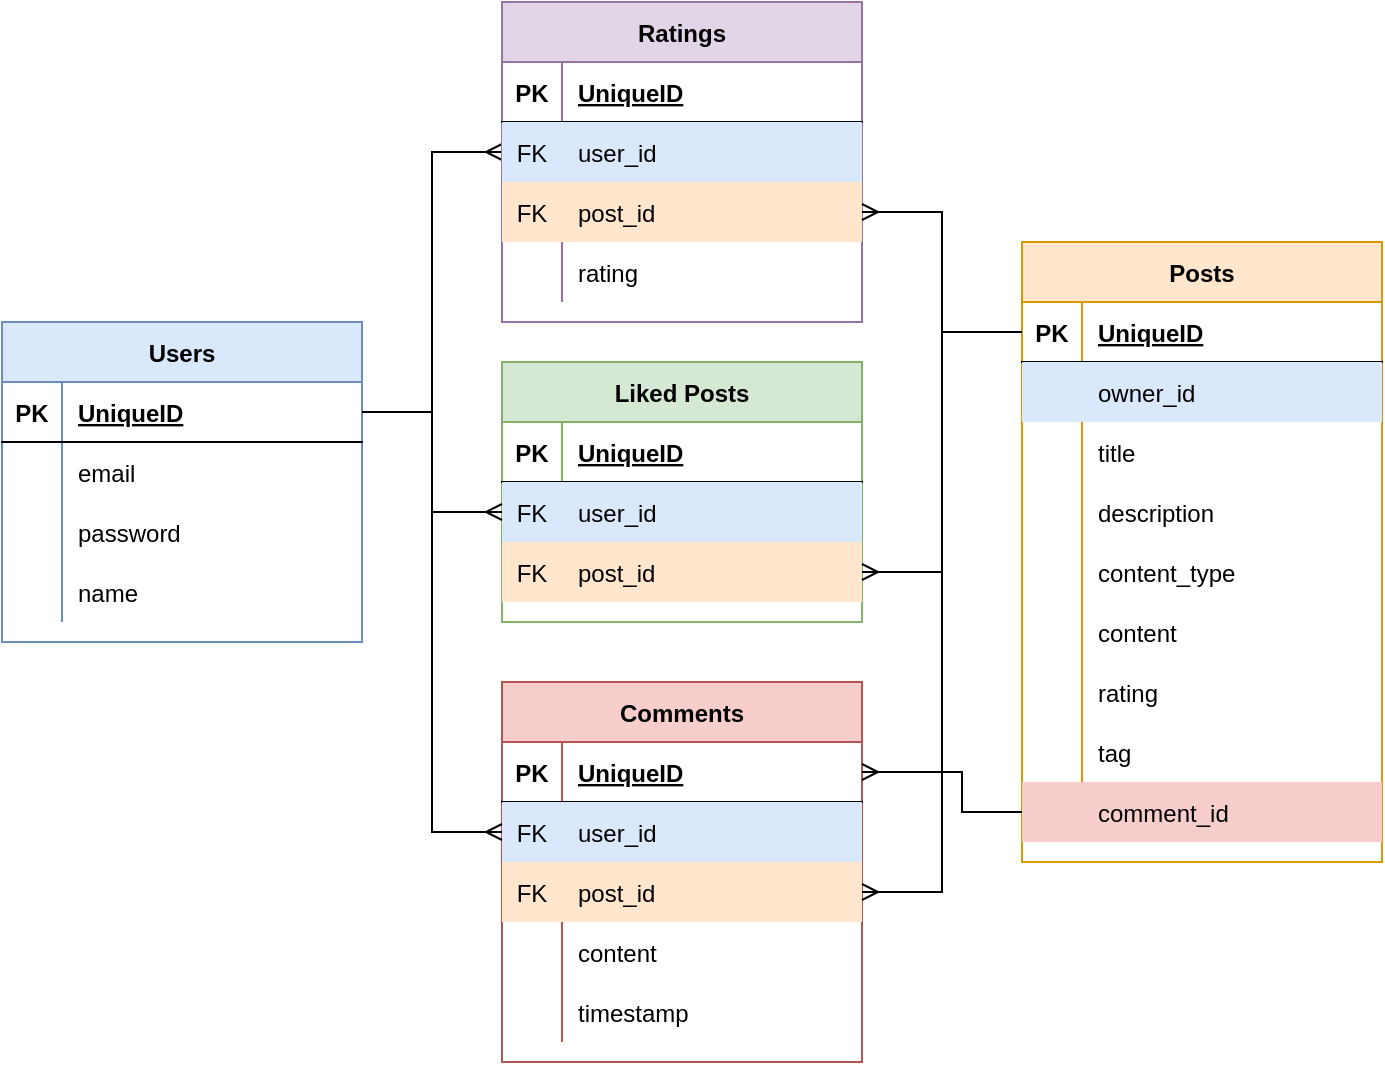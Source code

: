 <mxfile version="15.8.4"><diagram id="yrVdOJutDRkCz4dcJYpE" name="Page-1"><mxGraphModel dx="1296" dy="705" grid="0" gridSize="10" guides="1" tooltips="1" connect="1" arrows="1" fold="1" page="0" pageScale="1" pageWidth="850" pageHeight="1100" background="#FFFFFF" math="0" shadow="0"><root><mxCell id="0"/><mxCell id="1" parent="0"/><mxCell id="VYKtyctdpMG7TAiE0Q_C-84" style="edgeStyle=orthogonalEdgeStyle;rounded=0;orthogonalLoop=1;jettySize=auto;html=1;exitX=1;exitY=0.5;exitDx=0;exitDy=0;entryX=0;entryY=0.5;entryDx=0;entryDy=0;endArrow=ERmany;endFill=0;labelBackgroundColor=none;shadow=0;sketch=0;" edge="1" parent="1" source="VYKtyctdpMG7TAiE0Q_C-2" target="VYKtyctdpMG7TAiE0Q_C-47"><mxGeometry relative="1" as="geometry"/></mxCell><mxCell id="VYKtyctdpMG7TAiE0Q_C-1" value="Users" style="shape=table;startSize=30;container=1;collapsible=1;childLayout=tableLayout;fixedRows=1;rowLines=0;fontStyle=1;align=center;resizeLast=1;fillColor=#dae8fc;strokeColor=#6c8ebf;labelBackgroundColor=none;shadow=0;sketch=0;" vertex="1" parent="1"><mxGeometry x="70" y="270" width="180" height="160" as="geometry"/></mxCell><mxCell id="VYKtyctdpMG7TAiE0Q_C-2" value="" style="shape=partialRectangle;collapsible=0;dropTarget=0;pointerEvents=0;fillColor=none;top=0;left=0;bottom=1;right=0;points=[[0,0.5],[1,0.5]];portConstraint=eastwest;labelBackgroundColor=none;shadow=0;sketch=0;" vertex="1" parent="VYKtyctdpMG7TAiE0Q_C-1"><mxGeometry y="30" width="180" height="30" as="geometry"/></mxCell><mxCell id="VYKtyctdpMG7TAiE0Q_C-3" value="PK" style="shape=partialRectangle;connectable=0;fillColor=none;top=0;left=0;bottom=0;right=0;fontStyle=1;overflow=hidden;labelBackgroundColor=none;shadow=0;sketch=0;" vertex="1" parent="VYKtyctdpMG7TAiE0Q_C-2"><mxGeometry width="30" height="30" as="geometry"><mxRectangle width="30" height="30" as="alternateBounds"/></mxGeometry></mxCell><mxCell id="VYKtyctdpMG7TAiE0Q_C-4" value="UniqueID" style="shape=partialRectangle;connectable=0;fillColor=none;top=0;left=0;bottom=0;right=0;align=left;spacingLeft=6;fontStyle=5;overflow=hidden;labelBackgroundColor=none;shadow=0;sketch=0;" vertex="1" parent="VYKtyctdpMG7TAiE0Q_C-2"><mxGeometry x="30" width="150" height="30" as="geometry"><mxRectangle width="150" height="30" as="alternateBounds"/></mxGeometry></mxCell><mxCell id="VYKtyctdpMG7TAiE0Q_C-5" value="" style="shape=partialRectangle;collapsible=0;dropTarget=0;pointerEvents=0;fillColor=none;top=0;left=0;bottom=0;right=0;points=[[0,0.5],[1,0.5]];portConstraint=eastwest;labelBackgroundColor=none;shadow=0;sketch=0;" vertex="1" parent="VYKtyctdpMG7TAiE0Q_C-1"><mxGeometry y="60" width="180" height="30" as="geometry"/></mxCell><mxCell id="VYKtyctdpMG7TAiE0Q_C-6" value="" style="shape=partialRectangle;connectable=0;fillColor=none;top=0;left=0;bottom=0;right=0;editable=1;overflow=hidden;labelBackgroundColor=none;shadow=0;sketch=0;" vertex="1" parent="VYKtyctdpMG7TAiE0Q_C-5"><mxGeometry width="30" height="30" as="geometry"><mxRectangle width="30" height="30" as="alternateBounds"/></mxGeometry></mxCell><mxCell id="VYKtyctdpMG7TAiE0Q_C-7" value="email" style="shape=partialRectangle;connectable=0;fillColor=none;top=0;left=0;bottom=0;right=0;align=left;spacingLeft=6;overflow=hidden;labelBackgroundColor=none;shadow=0;sketch=0;" vertex="1" parent="VYKtyctdpMG7TAiE0Q_C-5"><mxGeometry x="30" width="150" height="30" as="geometry"><mxRectangle width="150" height="30" as="alternateBounds"/></mxGeometry></mxCell><mxCell id="VYKtyctdpMG7TAiE0Q_C-8" value="" style="shape=partialRectangle;collapsible=0;dropTarget=0;pointerEvents=0;fillColor=none;top=0;left=0;bottom=0;right=0;points=[[0,0.5],[1,0.5]];portConstraint=eastwest;labelBackgroundColor=none;shadow=0;sketch=0;" vertex="1" parent="VYKtyctdpMG7TAiE0Q_C-1"><mxGeometry y="90" width="180" height="30" as="geometry"/></mxCell><mxCell id="VYKtyctdpMG7TAiE0Q_C-9" value="" style="shape=partialRectangle;connectable=0;fillColor=none;top=0;left=0;bottom=0;right=0;editable=1;overflow=hidden;labelBackgroundColor=none;shadow=0;sketch=0;" vertex="1" parent="VYKtyctdpMG7TAiE0Q_C-8"><mxGeometry width="30" height="30" as="geometry"><mxRectangle width="30" height="30" as="alternateBounds"/></mxGeometry></mxCell><mxCell id="VYKtyctdpMG7TAiE0Q_C-10" value="password" style="shape=partialRectangle;connectable=0;fillColor=none;top=0;left=0;bottom=0;right=0;align=left;spacingLeft=6;overflow=hidden;labelBackgroundColor=none;shadow=0;sketch=0;" vertex="1" parent="VYKtyctdpMG7TAiE0Q_C-8"><mxGeometry x="30" width="150" height="30" as="geometry"><mxRectangle width="150" height="30" as="alternateBounds"/></mxGeometry></mxCell><mxCell id="VYKtyctdpMG7TAiE0Q_C-11" value="" style="shape=partialRectangle;collapsible=0;dropTarget=0;pointerEvents=0;fillColor=none;top=0;left=0;bottom=0;right=0;points=[[0,0.5],[1,0.5]];portConstraint=eastwest;labelBackgroundColor=none;shadow=0;sketch=0;" vertex="1" parent="VYKtyctdpMG7TAiE0Q_C-1"><mxGeometry y="120" width="180" height="30" as="geometry"/></mxCell><mxCell id="VYKtyctdpMG7TAiE0Q_C-12" value="" style="shape=partialRectangle;connectable=0;fillColor=none;top=0;left=0;bottom=0;right=0;editable=1;overflow=hidden;labelBackgroundColor=none;shadow=0;sketch=0;" vertex="1" parent="VYKtyctdpMG7TAiE0Q_C-11"><mxGeometry width="30" height="30" as="geometry"><mxRectangle width="30" height="30" as="alternateBounds"/></mxGeometry></mxCell><mxCell id="VYKtyctdpMG7TAiE0Q_C-13" value="name" style="shape=partialRectangle;connectable=0;fillColor=none;top=0;left=0;bottom=0;right=0;align=left;spacingLeft=6;overflow=hidden;labelBackgroundColor=none;shadow=0;sketch=0;" vertex="1" parent="VYKtyctdpMG7TAiE0Q_C-11"><mxGeometry x="30" width="150" height="30" as="geometry"><mxRectangle width="150" height="30" as="alternateBounds"/></mxGeometry></mxCell><mxCell id="VYKtyctdpMG7TAiE0Q_C-17" value="Liked Posts" style="shape=table;startSize=30;container=1;collapsible=1;childLayout=tableLayout;fixedRows=1;rowLines=0;fontStyle=1;align=center;resizeLast=1;fillColor=#d5e8d4;strokeColor=#82b366;labelBackgroundColor=none;shadow=0;sketch=0;" vertex="1" parent="1"><mxGeometry x="320" y="290" width="180" height="130" as="geometry"/></mxCell><mxCell id="VYKtyctdpMG7TAiE0Q_C-18" value="" style="shape=partialRectangle;collapsible=0;dropTarget=0;pointerEvents=0;fillColor=none;top=0;left=0;bottom=1;right=0;points=[[0,0.5],[1,0.5]];portConstraint=eastwest;labelBackgroundColor=none;shadow=0;sketch=0;" vertex="1" parent="VYKtyctdpMG7TAiE0Q_C-17"><mxGeometry y="30" width="180" height="30" as="geometry"/></mxCell><mxCell id="VYKtyctdpMG7TAiE0Q_C-19" value="PK" style="shape=partialRectangle;connectable=0;fillColor=none;top=0;left=0;bottom=0;right=0;fontStyle=1;overflow=hidden;labelBackgroundColor=none;shadow=0;sketch=0;" vertex="1" parent="VYKtyctdpMG7TAiE0Q_C-18"><mxGeometry width="30" height="30" as="geometry"><mxRectangle width="30" height="30" as="alternateBounds"/></mxGeometry></mxCell><mxCell id="VYKtyctdpMG7TAiE0Q_C-20" value="UniqueID" style="shape=partialRectangle;connectable=0;fillColor=none;top=0;left=0;bottom=0;right=0;align=left;spacingLeft=6;fontStyle=5;overflow=hidden;labelBackgroundColor=none;shadow=0;sketch=0;" vertex="1" parent="VYKtyctdpMG7TAiE0Q_C-18"><mxGeometry x="30" width="150" height="30" as="geometry"><mxRectangle width="150" height="30" as="alternateBounds"/></mxGeometry></mxCell><mxCell id="VYKtyctdpMG7TAiE0Q_C-21" value="" style="shape=partialRectangle;collapsible=0;dropTarget=0;pointerEvents=0;fillColor=#dae8fc;top=0;left=0;bottom=0;right=0;points=[[0,0.5],[1,0.5]];portConstraint=eastwest;strokeColor=#6c8ebf;labelBackgroundColor=none;shadow=0;sketch=0;" vertex="1" parent="VYKtyctdpMG7TAiE0Q_C-17"><mxGeometry y="60" width="180" height="30" as="geometry"/></mxCell><mxCell id="VYKtyctdpMG7TAiE0Q_C-22" value="FK" style="shape=partialRectangle;connectable=0;fillColor=none;top=0;left=0;bottom=0;right=0;editable=1;overflow=hidden;labelBackgroundColor=none;shadow=0;sketch=0;" vertex="1" parent="VYKtyctdpMG7TAiE0Q_C-21"><mxGeometry width="30" height="30" as="geometry"><mxRectangle width="30" height="30" as="alternateBounds"/></mxGeometry></mxCell><mxCell id="VYKtyctdpMG7TAiE0Q_C-23" value="user_id" style="shape=partialRectangle;connectable=0;fillColor=none;top=0;left=0;bottom=0;right=0;align=left;spacingLeft=6;overflow=hidden;labelBackgroundColor=none;shadow=0;sketch=0;" vertex="1" parent="VYKtyctdpMG7TAiE0Q_C-21"><mxGeometry x="30" width="150" height="30" as="geometry"><mxRectangle width="150" height="30" as="alternateBounds"/></mxGeometry></mxCell><mxCell id="VYKtyctdpMG7TAiE0Q_C-24" value="" style="shape=partialRectangle;collapsible=0;dropTarget=0;pointerEvents=0;fillColor=#ffe6cc;top=0;left=0;bottom=0;right=0;points=[[0,0.5],[1,0.5]];portConstraint=eastwest;strokeColor=#d79b00;labelBackgroundColor=none;shadow=0;sketch=0;" vertex="1" parent="VYKtyctdpMG7TAiE0Q_C-17"><mxGeometry y="90" width="180" height="30" as="geometry"/></mxCell><mxCell id="VYKtyctdpMG7TAiE0Q_C-25" value="FK" style="shape=partialRectangle;connectable=0;fillColor=none;top=0;left=0;bottom=0;right=0;editable=1;overflow=hidden;labelBackgroundColor=none;shadow=0;sketch=0;" vertex="1" parent="VYKtyctdpMG7TAiE0Q_C-24"><mxGeometry width="30" height="30" as="geometry"><mxRectangle width="30" height="30" as="alternateBounds"/></mxGeometry></mxCell><mxCell id="VYKtyctdpMG7TAiE0Q_C-26" value="post_id" style="shape=partialRectangle;connectable=0;fillColor=none;top=0;left=0;bottom=0;right=0;align=left;spacingLeft=6;overflow=hidden;labelBackgroundColor=none;shadow=0;sketch=0;" vertex="1" parent="VYKtyctdpMG7TAiE0Q_C-24"><mxGeometry x="30" width="150" height="30" as="geometry"><mxRectangle width="150" height="30" as="alternateBounds"/></mxGeometry></mxCell><mxCell id="VYKtyctdpMG7TAiE0Q_C-27" value="Comments" style="shape=table;startSize=30;container=1;collapsible=1;childLayout=tableLayout;fixedRows=1;rowLines=0;fontStyle=1;align=center;resizeLast=1;fillColor=#f8cecc;strokeColor=#b85450;labelBackgroundColor=none;shadow=0;sketch=0;" vertex="1" parent="1"><mxGeometry x="320" y="450" width="180" height="190" as="geometry"/></mxCell><mxCell id="VYKtyctdpMG7TAiE0Q_C-28" value="" style="shape=partialRectangle;collapsible=0;dropTarget=0;pointerEvents=0;fillColor=none;top=0;left=0;bottom=1;right=0;points=[[0,0.5],[1,0.5]];portConstraint=eastwest;labelBackgroundColor=none;shadow=0;sketch=0;" vertex="1" parent="VYKtyctdpMG7TAiE0Q_C-27"><mxGeometry y="30" width="180" height="30" as="geometry"/></mxCell><mxCell id="VYKtyctdpMG7TAiE0Q_C-29" value="PK" style="shape=partialRectangle;connectable=0;fillColor=none;top=0;left=0;bottom=0;right=0;fontStyle=1;overflow=hidden;labelBackgroundColor=none;shadow=0;sketch=0;" vertex="1" parent="VYKtyctdpMG7TAiE0Q_C-28"><mxGeometry width="30" height="30" as="geometry"><mxRectangle width="30" height="30" as="alternateBounds"/></mxGeometry></mxCell><mxCell id="VYKtyctdpMG7TAiE0Q_C-30" value="UniqueID" style="shape=partialRectangle;connectable=0;fillColor=none;top=0;left=0;bottom=0;right=0;align=left;spacingLeft=6;fontStyle=5;overflow=hidden;labelBackgroundColor=none;shadow=0;sketch=0;" vertex="1" parent="VYKtyctdpMG7TAiE0Q_C-28"><mxGeometry x="30" width="150" height="30" as="geometry"><mxRectangle width="150" height="30" as="alternateBounds"/></mxGeometry></mxCell><mxCell id="VYKtyctdpMG7TAiE0Q_C-34" value="" style="shape=partialRectangle;collapsible=0;dropTarget=0;pointerEvents=0;fillColor=#dae8fc;top=0;left=0;bottom=0;right=0;points=[[0,0.5],[1,0.5]];portConstraint=eastwest;strokeColor=#6c8ebf;labelBackgroundColor=none;shadow=0;sketch=0;" vertex="1" parent="VYKtyctdpMG7TAiE0Q_C-27"><mxGeometry y="60" width="180" height="30" as="geometry"/></mxCell><mxCell id="VYKtyctdpMG7TAiE0Q_C-35" value="FK" style="shape=partialRectangle;connectable=0;fillColor=none;top=0;left=0;bottom=0;right=0;editable=1;overflow=hidden;labelBackgroundColor=none;shadow=0;sketch=0;" vertex="1" parent="VYKtyctdpMG7TAiE0Q_C-34"><mxGeometry width="30" height="30" as="geometry"><mxRectangle width="30" height="30" as="alternateBounds"/></mxGeometry></mxCell><mxCell id="VYKtyctdpMG7TAiE0Q_C-36" value="user_id" style="shape=partialRectangle;connectable=0;fillColor=none;top=0;left=0;bottom=0;right=0;align=left;spacingLeft=6;overflow=hidden;labelBackgroundColor=none;shadow=0;sketch=0;" vertex="1" parent="VYKtyctdpMG7TAiE0Q_C-34"><mxGeometry x="30" width="150" height="30" as="geometry"><mxRectangle width="150" height="30" as="alternateBounds"/></mxGeometry></mxCell><mxCell id="VYKtyctdpMG7TAiE0Q_C-31" value="" style="shape=partialRectangle;collapsible=0;dropTarget=0;pointerEvents=0;fillColor=#ffe6cc;top=0;left=0;bottom=0;right=0;points=[[0,0.5],[1,0.5]];portConstraint=eastwest;strokeColor=#d79b00;labelBackgroundColor=none;shadow=0;sketch=0;" vertex="1" parent="VYKtyctdpMG7TAiE0Q_C-27"><mxGeometry y="90" width="180" height="30" as="geometry"/></mxCell><mxCell id="VYKtyctdpMG7TAiE0Q_C-32" value="FK" style="shape=partialRectangle;connectable=0;fillColor=none;top=0;left=0;bottom=0;right=0;editable=1;overflow=hidden;labelBackgroundColor=none;shadow=0;sketch=0;" vertex="1" parent="VYKtyctdpMG7TAiE0Q_C-31"><mxGeometry width="30" height="30" as="geometry"><mxRectangle width="30" height="30" as="alternateBounds"/></mxGeometry></mxCell><mxCell id="VYKtyctdpMG7TAiE0Q_C-33" value="post_id" style="shape=partialRectangle;connectable=0;fillColor=none;top=0;left=0;bottom=0;right=0;align=left;spacingLeft=6;overflow=hidden;labelBackgroundColor=none;shadow=0;sketch=0;" vertex="1" parent="VYKtyctdpMG7TAiE0Q_C-31"><mxGeometry x="30" width="150" height="30" as="geometry"><mxRectangle width="150" height="30" as="alternateBounds"/></mxGeometry></mxCell><mxCell id="VYKtyctdpMG7TAiE0Q_C-37" value="" style="shape=partialRectangle;collapsible=0;dropTarget=0;pointerEvents=0;fillColor=none;top=0;left=0;bottom=0;right=0;points=[[0,0.5],[1,0.5]];portConstraint=eastwest;labelBackgroundColor=none;shadow=0;sketch=0;" vertex="1" parent="VYKtyctdpMG7TAiE0Q_C-27"><mxGeometry y="120" width="180" height="30" as="geometry"/></mxCell><mxCell id="VYKtyctdpMG7TAiE0Q_C-38" value="" style="shape=partialRectangle;connectable=0;fillColor=none;top=0;left=0;bottom=0;right=0;editable=1;overflow=hidden;labelBackgroundColor=none;shadow=0;sketch=0;" vertex="1" parent="VYKtyctdpMG7TAiE0Q_C-37"><mxGeometry width="30" height="30" as="geometry"><mxRectangle width="30" height="30" as="alternateBounds"/></mxGeometry></mxCell><mxCell id="VYKtyctdpMG7TAiE0Q_C-39" value="content" style="shape=partialRectangle;connectable=0;fillColor=none;top=0;left=0;bottom=0;right=0;align=left;spacingLeft=6;overflow=hidden;labelBackgroundColor=none;shadow=0;sketch=0;" vertex="1" parent="VYKtyctdpMG7TAiE0Q_C-37"><mxGeometry x="30" width="150" height="30" as="geometry"><mxRectangle width="150" height="30" as="alternateBounds"/></mxGeometry></mxCell><mxCell id="VYKtyctdpMG7TAiE0Q_C-40" value="" style="shape=partialRectangle;collapsible=0;dropTarget=0;pointerEvents=0;fillColor=none;top=0;left=0;bottom=0;right=0;points=[[0,0.5],[1,0.5]];portConstraint=eastwest;labelBackgroundColor=none;shadow=0;sketch=0;" vertex="1" parent="VYKtyctdpMG7TAiE0Q_C-27"><mxGeometry y="150" width="180" height="30" as="geometry"/></mxCell><mxCell id="VYKtyctdpMG7TAiE0Q_C-41" value="" style="shape=partialRectangle;connectable=0;fillColor=none;top=0;left=0;bottom=0;right=0;editable=1;overflow=hidden;labelBackgroundColor=none;shadow=0;sketch=0;" vertex="1" parent="VYKtyctdpMG7TAiE0Q_C-40"><mxGeometry width="30" height="30" as="geometry"><mxRectangle width="30" height="30" as="alternateBounds"/></mxGeometry></mxCell><mxCell id="VYKtyctdpMG7TAiE0Q_C-42" value="timestamp" style="shape=partialRectangle;connectable=0;fillColor=none;top=0;left=0;bottom=0;right=0;align=left;spacingLeft=6;overflow=hidden;labelBackgroundColor=none;shadow=0;sketch=0;" vertex="1" parent="VYKtyctdpMG7TAiE0Q_C-40"><mxGeometry x="30" width="150" height="30" as="geometry"><mxRectangle width="150" height="30" as="alternateBounds"/></mxGeometry></mxCell><mxCell id="VYKtyctdpMG7TAiE0Q_C-43" value="Ratings" style="shape=table;startSize=30;container=1;collapsible=1;childLayout=tableLayout;fixedRows=1;rowLines=0;fontStyle=1;align=center;resizeLast=1;fillColor=#e1d5e7;strokeColor=#9673a6;labelBackgroundColor=none;shadow=0;sketch=0;" vertex="1" parent="1"><mxGeometry x="320" y="110" width="180" height="160" as="geometry"/></mxCell><mxCell id="VYKtyctdpMG7TAiE0Q_C-44" value="" style="shape=partialRectangle;collapsible=0;dropTarget=0;pointerEvents=0;fillColor=none;top=0;left=0;bottom=1;right=0;points=[[0,0.5],[1,0.5]];portConstraint=eastwest;labelBackgroundColor=none;shadow=0;sketch=0;" vertex="1" parent="VYKtyctdpMG7TAiE0Q_C-43"><mxGeometry y="30" width="180" height="30" as="geometry"/></mxCell><mxCell id="VYKtyctdpMG7TAiE0Q_C-45" value="PK" style="shape=partialRectangle;connectable=0;fillColor=none;top=0;left=0;bottom=0;right=0;fontStyle=1;overflow=hidden;labelBackgroundColor=none;shadow=0;sketch=0;" vertex="1" parent="VYKtyctdpMG7TAiE0Q_C-44"><mxGeometry width="30" height="30" as="geometry"><mxRectangle width="30" height="30" as="alternateBounds"/></mxGeometry></mxCell><mxCell id="VYKtyctdpMG7TAiE0Q_C-46" value="UniqueID" style="shape=partialRectangle;connectable=0;fillColor=none;top=0;left=0;bottom=0;right=0;align=left;spacingLeft=6;fontStyle=5;overflow=hidden;labelBackgroundColor=none;shadow=0;sketch=0;" vertex="1" parent="VYKtyctdpMG7TAiE0Q_C-44"><mxGeometry x="30" width="150" height="30" as="geometry"><mxRectangle width="150" height="30" as="alternateBounds"/></mxGeometry></mxCell><mxCell id="VYKtyctdpMG7TAiE0Q_C-47" value="" style="shape=partialRectangle;collapsible=0;dropTarget=0;pointerEvents=0;fillColor=#dae8fc;top=0;left=0;bottom=0;right=0;points=[[0,0.5],[1,0.5]];portConstraint=eastwest;strokeColor=#6c8ebf;labelBackgroundColor=none;shadow=0;sketch=0;" vertex="1" parent="VYKtyctdpMG7TAiE0Q_C-43"><mxGeometry y="60" width="180" height="30" as="geometry"/></mxCell><mxCell id="VYKtyctdpMG7TAiE0Q_C-48" value="FK" style="shape=partialRectangle;connectable=0;fillColor=none;top=0;left=0;bottom=0;right=0;editable=1;overflow=hidden;labelBackgroundColor=none;shadow=0;sketch=0;" vertex="1" parent="VYKtyctdpMG7TAiE0Q_C-47"><mxGeometry width="30" height="30" as="geometry"><mxRectangle width="30" height="30" as="alternateBounds"/></mxGeometry></mxCell><mxCell id="VYKtyctdpMG7TAiE0Q_C-49" value="user_id" style="shape=partialRectangle;connectable=0;fillColor=none;top=0;left=0;bottom=0;right=0;align=left;spacingLeft=6;overflow=hidden;labelBackgroundColor=none;shadow=0;sketch=0;" vertex="1" parent="VYKtyctdpMG7TAiE0Q_C-47"><mxGeometry x="30" width="150" height="30" as="geometry"><mxRectangle width="150" height="30" as="alternateBounds"/></mxGeometry></mxCell><mxCell id="VYKtyctdpMG7TAiE0Q_C-50" value="" style="shape=partialRectangle;collapsible=0;dropTarget=0;pointerEvents=0;fillColor=#ffe6cc;top=0;left=0;bottom=0;right=0;points=[[0,0.5],[1,0.5]];portConstraint=eastwest;strokeColor=#d79b00;labelBackgroundColor=none;shadow=0;sketch=0;" vertex="1" parent="VYKtyctdpMG7TAiE0Q_C-43"><mxGeometry y="90" width="180" height="30" as="geometry"/></mxCell><mxCell id="VYKtyctdpMG7TAiE0Q_C-51" value="FK" style="shape=partialRectangle;connectable=0;fillColor=none;top=0;left=0;bottom=0;right=0;editable=1;overflow=hidden;labelBackgroundColor=none;shadow=0;sketch=0;" vertex="1" parent="VYKtyctdpMG7TAiE0Q_C-50"><mxGeometry width="30" height="30" as="geometry"><mxRectangle width="30" height="30" as="alternateBounds"/></mxGeometry></mxCell><mxCell id="VYKtyctdpMG7TAiE0Q_C-52" value="post_id" style="shape=partialRectangle;connectable=0;fillColor=none;top=0;left=0;bottom=0;right=0;align=left;spacingLeft=6;overflow=hidden;labelBackgroundColor=none;shadow=0;sketch=0;" vertex="1" parent="VYKtyctdpMG7TAiE0Q_C-50"><mxGeometry x="30" width="150" height="30" as="geometry"><mxRectangle width="150" height="30" as="alternateBounds"/></mxGeometry></mxCell><mxCell id="VYKtyctdpMG7TAiE0Q_C-53" value="" style="shape=partialRectangle;collapsible=0;dropTarget=0;pointerEvents=0;fillColor=none;top=0;left=0;bottom=0;right=0;points=[[0,0.5],[1,0.5]];portConstraint=eastwest;strokeColor=#d79b00;labelBackgroundColor=none;shadow=0;sketch=0;" vertex="1" parent="VYKtyctdpMG7TAiE0Q_C-43"><mxGeometry y="120" width="180" height="30" as="geometry"/></mxCell><mxCell id="VYKtyctdpMG7TAiE0Q_C-54" value="" style="shape=partialRectangle;connectable=0;fillColor=none;top=0;left=0;bottom=0;right=0;editable=1;overflow=hidden;labelBackgroundColor=none;shadow=0;sketch=0;" vertex="1" parent="VYKtyctdpMG7TAiE0Q_C-53"><mxGeometry width="30" height="30" as="geometry"><mxRectangle width="30" height="30" as="alternateBounds"/></mxGeometry></mxCell><mxCell id="VYKtyctdpMG7TAiE0Q_C-55" value="rating" style="shape=partialRectangle;connectable=0;fillColor=none;top=0;left=0;bottom=0;right=0;align=left;spacingLeft=6;overflow=hidden;labelBackgroundColor=none;shadow=0;sketch=0;" vertex="1" parent="VYKtyctdpMG7TAiE0Q_C-53"><mxGeometry x="30" width="150" height="30" as="geometry"><mxRectangle width="150" height="30" as="alternateBounds"/></mxGeometry></mxCell><mxCell id="VYKtyctdpMG7TAiE0Q_C-56" value="Posts" style="shape=table;startSize=30;container=1;collapsible=1;childLayout=tableLayout;fixedRows=1;rowLines=0;fontStyle=1;align=center;resizeLast=1;fillColor=#ffe6cc;strokeColor=#d79b00;labelBackgroundColor=none;shadow=0;sketch=0;" vertex="1" parent="1"><mxGeometry x="580" y="230" width="180" height="310" as="geometry"/></mxCell><mxCell id="VYKtyctdpMG7TAiE0Q_C-57" value="" style="shape=partialRectangle;collapsible=0;dropTarget=0;pointerEvents=0;fillColor=none;top=0;left=0;bottom=1;right=0;points=[[0,0.5],[1,0.5]];portConstraint=eastwest;labelBackgroundColor=none;shadow=0;sketch=0;" vertex="1" parent="VYKtyctdpMG7TAiE0Q_C-56"><mxGeometry y="30" width="180" height="30" as="geometry"/></mxCell><mxCell id="VYKtyctdpMG7TAiE0Q_C-58" value="PK" style="shape=partialRectangle;connectable=0;fillColor=none;top=0;left=0;bottom=0;right=0;fontStyle=1;overflow=hidden;labelBackgroundColor=none;shadow=0;sketch=0;" vertex="1" parent="VYKtyctdpMG7TAiE0Q_C-57"><mxGeometry width="30" height="30" as="geometry"><mxRectangle width="30" height="30" as="alternateBounds"/></mxGeometry></mxCell><mxCell id="VYKtyctdpMG7TAiE0Q_C-59" value="UniqueID" style="shape=partialRectangle;connectable=0;fillColor=none;top=0;left=0;bottom=0;right=0;align=left;spacingLeft=6;fontStyle=5;overflow=hidden;labelBackgroundColor=none;shadow=0;sketch=0;" vertex="1" parent="VYKtyctdpMG7TAiE0Q_C-57"><mxGeometry x="30" width="150" height="30" as="geometry"><mxRectangle width="150" height="30" as="alternateBounds"/></mxGeometry></mxCell><mxCell id="VYKtyctdpMG7TAiE0Q_C-60" value="" style="shape=partialRectangle;collapsible=0;dropTarget=0;pointerEvents=0;fillColor=#dae8fc;top=0;left=0;bottom=0;right=0;points=[[0,0.5],[1,0.5]];portConstraint=eastwest;strokeColor=#6c8ebf;labelBackgroundColor=none;shadow=0;sketch=0;" vertex="1" parent="VYKtyctdpMG7TAiE0Q_C-56"><mxGeometry y="60" width="180" height="30" as="geometry"/></mxCell><mxCell id="VYKtyctdpMG7TAiE0Q_C-61" value="" style="shape=partialRectangle;connectable=0;fillColor=none;top=0;left=0;bottom=0;right=0;editable=1;overflow=hidden;labelBackgroundColor=none;shadow=0;sketch=0;" vertex="1" parent="VYKtyctdpMG7TAiE0Q_C-60"><mxGeometry width="30" height="30" as="geometry"><mxRectangle width="30" height="30" as="alternateBounds"/></mxGeometry></mxCell><mxCell id="VYKtyctdpMG7TAiE0Q_C-62" value="owner_id" style="shape=partialRectangle;connectable=0;fillColor=none;top=0;left=0;bottom=0;right=0;align=left;spacingLeft=6;overflow=hidden;labelBackgroundColor=none;shadow=0;sketch=0;" vertex="1" parent="VYKtyctdpMG7TAiE0Q_C-60"><mxGeometry x="30" width="150" height="30" as="geometry"><mxRectangle width="150" height="30" as="alternateBounds"/></mxGeometry></mxCell><mxCell id="VYKtyctdpMG7TAiE0Q_C-63" value="" style="shape=partialRectangle;collapsible=0;dropTarget=0;pointerEvents=0;fillColor=none;top=0;left=0;bottom=0;right=0;points=[[0,0.5],[1,0.5]];portConstraint=eastwest;labelBackgroundColor=none;shadow=0;sketch=0;" vertex="1" parent="VYKtyctdpMG7TAiE0Q_C-56"><mxGeometry y="90" width="180" height="30" as="geometry"/></mxCell><mxCell id="VYKtyctdpMG7TAiE0Q_C-64" value="" style="shape=partialRectangle;connectable=0;fillColor=none;top=0;left=0;bottom=0;right=0;editable=1;overflow=hidden;labelBackgroundColor=none;shadow=0;sketch=0;" vertex="1" parent="VYKtyctdpMG7TAiE0Q_C-63"><mxGeometry width="30" height="30" as="geometry"><mxRectangle width="30" height="30" as="alternateBounds"/></mxGeometry></mxCell><mxCell id="VYKtyctdpMG7TAiE0Q_C-65" value="title" style="shape=partialRectangle;connectable=0;fillColor=none;top=0;left=0;bottom=0;right=0;align=left;spacingLeft=6;overflow=hidden;labelBackgroundColor=none;shadow=0;sketch=0;" vertex="1" parent="VYKtyctdpMG7TAiE0Q_C-63"><mxGeometry x="30" width="150" height="30" as="geometry"><mxRectangle width="150" height="30" as="alternateBounds"/></mxGeometry></mxCell><mxCell id="VYKtyctdpMG7TAiE0Q_C-66" value="" style="shape=partialRectangle;collapsible=0;dropTarget=0;pointerEvents=0;fillColor=none;top=0;left=0;bottom=0;right=0;points=[[0,0.5],[1,0.5]];portConstraint=eastwest;labelBackgroundColor=none;shadow=0;sketch=0;" vertex="1" parent="VYKtyctdpMG7TAiE0Q_C-56"><mxGeometry y="120" width="180" height="30" as="geometry"/></mxCell><mxCell id="VYKtyctdpMG7TAiE0Q_C-67" value="" style="shape=partialRectangle;connectable=0;fillColor=none;top=0;left=0;bottom=0;right=0;editable=1;overflow=hidden;labelBackgroundColor=none;shadow=0;sketch=0;" vertex="1" parent="VYKtyctdpMG7TAiE0Q_C-66"><mxGeometry width="30" height="30" as="geometry"><mxRectangle width="30" height="30" as="alternateBounds"/></mxGeometry></mxCell><mxCell id="VYKtyctdpMG7TAiE0Q_C-68" value="description" style="shape=partialRectangle;connectable=0;fillColor=none;top=0;left=0;bottom=0;right=0;align=left;spacingLeft=6;overflow=hidden;labelBackgroundColor=none;shadow=0;sketch=0;" vertex="1" parent="VYKtyctdpMG7TAiE0Q_C-66"><mxGeometry x="30" width="150" height="30" as="geometry"><mxRectangle width="150" height="30" as="alternateBounds"/></mxGeometry></mxCell><mxCell id="VYKtyctdpMG7TAiE0Q_C-69" value="" style="shape=partialRectangle;collapsible=0;dropTarget=0;pointerEvents=0;fillColor=none;top=0;left=0;bottom=0;right=0;points=[[0,0.5],[1,0.5]];portConstraint=eastwest;labelBackgroundColor=none;shadow=0;sketch=0;" vertex="1" parent="VYKtyctdpMG7TAiE0Q_C-56"><mxGeometry y="150" width="180" height="30" as="geometry"/></mxCell><mxCell id="VYKtyctdpMG7TAiE0Q_C-70" value="" style="shape=partialRectangle;connectable=0;fillColor=none;top=0;left=0;bottom=0;right=0;editable=1;overflow=hidden;labelBackgroundColor=none;shadow=0;sketch=0;" vertex="1" parent="VYKtyctdpMG7TAiE0Q_C-69"><mxGeometry width="30" height="30" as="geometry"><mxRectangle width="30" height="30" as="alternateBounds"/></mxGeometry></mxCell><mxCell id="VYKtyctdpMG7TAiE0Q_C-71" value="content_type" style="shape=partialRectangle;connectable=0;fillColor=none;top=0;left=0;bottom=0;right=0;align=left;spacingLeft=6;overflow=hidden;labelBackgroundColor=none;shadow=0;sketch=0;" vertex="1" parent="VYKtyctdpMG7TAiE0Q_C-69"><mxGeometry x="30" width="150" height="30" as="geometry"><mxRectangle width="150" height="30" as="alternateBounds"/></mxGeometry></mxCell><mxCell id="VYKtyctdpMG7TAiE0Q_C-72" value="" style="shape=partialRectangle;collapsible=0;dropTarget=0;pointerEvents=0;fillColor=none;top=0;left=0;bottom=0;right=0;points=[[0,0.5],[1,0.5]];portConstraint=eastwest;labelBackgroundColor=none;shadow=0;sketch=0;" vertex="1" parent="VYKtyctdpMG7TAiE0Q_C-56"><mxGeometry y="180" width="180" height="30" as="geometry"/></mxCell><mxCell id="VYKtyctdpMG7TAiE0Q_C-73" value="" style="shape=partialRectangle;connectable=0;fillColor=none;top=0;left=0;bottom=0;right=0;editable=1;overflow=hidden;labelBackgroundColor=none;shadow=0;sketch=0;" vertex="1" parent="VYKtyctdpMG7TAiE0Q_C-72"><mxGeometry width="30" height="30" as="geometry"><mxRectangle width="30" height="30" as="alternateBounds"/></mxGeometry></mxCell><mxCell id="VYKtyctdpMG7TAiE0Q_C-74" value="content" style="shape=partialRectangle;connectable=0;fillColor=none;top=0;left=0;bottom=0;right=0;align=left;spacingLeft=6;overflow=hidden;labelBackgroundColor=none;shadow=0;sketch=0;" vertex="1" parent="VYKtyctdpMG7TAiE0Q_C-72"><mxGeometry x="30" width="150" height="30" as="geometry"><mxRectangle width="150" height="30" as="alternateBounds"/></mxGeometry></mxCell><mxCell id="VYKtyctdpMG7TAiE0Q_C-75" value="" style="shape=partialRectangle;collapsible=0;dropTarget=0;pointerEvents=0;fillColor=none;top=0;left=0;bottom=0;right=0;points=[[0,0.5],[1,0.5]];portConstraint=eastwest;labelBackgroundColor=none;shadow=0;sketch=0;" vertex="1" parent="VYKtyctdpMG7TAiE0Q_C-56"><mxGeometry y="210" width="180" height="30" as="geometry"/></mxCell><mxCell id="VYKtyctdpMG7TAiE0Q_C-76" value="" style="shape=partialRectangle;connectable=0;fillColor=none;top=0;left=0;bottom=0;right=0;editable=1;overflow=hidden;labelBackgroundColor=none;shadow=0;sketch=0;" vertex="1" parent="VYKtyctdpMG7TAiE0Q_C-75"><mxGeometry width="30" height="30" as="geometry"><mxRectangle width="30" height="30" as="alternateBounds"/></mxGeometry></mxCell><mxCell id="VYKtyctdpMG7TAiE0Q_C-77" value="rating" style="shape=partialRectangle;connectable=0;fillColor=none;top=0;left=0;bottom=0;right=0;align=left;spacingLeft=6;overflow=hidden;labelBackgroundColor=none;shadow=0;sketch=0;" vertex="1" parent="VYKtyctdpMG7TAiE0Q_C-75"><mxGeometry x="30" width="150" height="30" as="geometry"><mxRectangle width="150" height="30" as="alternateBounds"/></mxGeometry></mxCell><mxCell id="VYKtyctdpMG7TAiE0Q_C-78" value="" style="shape=partialRectangle;collapsible=0;dropTarget=0;pointerEvents=0;fillColor=none;top=0;left=0;bottom=0;right=0;points=[[0,0.5],[1,0.5]];portConstraint=eastwest;labelBackgroundColor=none;shadow=0;sketch=0;" vertex="1" parent="VYKtyctdpMG7TAiE0Q_C-56"><mxGeometry y="240" width="180" height="30" as="geometry"/></mxCell><mxCell id="VYKtyctdpMG7TAiE0Q_C-79" value="" style="shape=partialRectangle;connectable=0;fillColor=none;top=0;left=0;bottom=0;right=0;editable=1;overflow=hidden;labelBackgroundColor=none;shadow=0;sketch=0;" vertex="1" parent="VYKtyctdpMG7TAiE0Q_C-78"><mxGeometry width="30" height="30" as="geometry"><mxRectangle width="30" height="30" as="alternateBounds"/></mxGeometry></mxCell><mxCell id="VYKtyctdpMG7TAiE0Q_C-80" value="tag" style="shape=partialRectangle;connectable=0;fillColor=none;top=0;left=0;bottom=0;right=0;align=left;spacingLeft=6;overflow=hidden;labelBackgroundColor=none;shadow=0;sketch=0;" vertex="1" parent="VYKtyctdpMG7TAiE0Q_C-78"><mxGeometry x="30" width="150" height="30" as="geometry"><mxRectangle width="150" height="30" as="alternateBounds"/></mxGeometry></mxCell><mxCell id="VYKtyctdpMG7TAiE0Q_C-81" value="" style="shape=partialRectangle;collapsible=0;dropTarget=0;pointerEvents=0;fillColor=#f8cecc;top=0;left=0;bottom=0;right=0;points=[[0,0.5],[1,0.5]];portConstraint=eastwest;strokeColor=#b85450;labelBackgroundColor=none;shadow=0;sketch=0;" vertex="1" parent="VYKtyctdpMG7TAiE0Q_C-56"><mxGeometry y="270" width="180" height="30" as="geometry"/></mxCell><mxCell id="VYKtyctdpMG7TAiE0Q_C-82" value="" style="shape=partialRectangle;connectable=0;fillColor=none;top=0;left=0;bottom=0;right=0;editable=1;overflow=hidden;labelBackgroundColor=none;shadow=0;sketch=0;" vertex="1" parent="VYKtyctdpMG7TAiE0Q_C-81"><mxGeometry width="30" height="30" as="geometry"><mxRectangle width="30" height="30" as="alternateBounds"/></mxGeometry></mxCell><mxCell id="VYKtyctdpMG7TAiE0Q_C-83" value="comment_id" style="shape=partialRectangle;connectable=0;fillColor=none;top=0;left=0;bottom=0;right=0;align=left;spacingLeft=6;overflow=hidden;labelBackgroundColor=none;shadow=0;sketch=0;" vertex="1" parent="VYKtyctdpMG7TAiE0Q_C-81"><mxGeometry x="30" width="150" height="30" as="geometry"><mxRectangle width="150" height="30" as="alternateBounds"/></mxGeometry></mxCell><mxCell id="VYKtyctdpMG7TAiE0Q_C-85" style="edgeStyle=orthogonalEdgeStyle;rounded=0;orthogonalLoop=1;jettySize=auto;html=1;exitX=1;exitY=0.5;exitDx=0;exitDy=0;endArrow=ERmany;endFill=0;labelBackgroundColor=none;shadow=0;sketch=0;" edge="1" parent="1" source="VYKtyctdpMG7TAiE0Q_C-2" target="VYKtyctdpMG7TAiE0Q_C-21"><mxGeometry relative="1" as="geometry"/></mxCell><mxCell id="VYKtyctdpMG7TAiE0Q_C-86" style="edgeStyle=orthogonalEdgeStyle;rounded=0;orthogonalLoop=1;jettySize=auto;html=1;exitX=1;exitY=0.5;exitDx=0;exitDy=0;entryX=0;entryY=0.5;entryDx=0;entryDy=0;endArrow=ERmany;endFill=0;labelBackgroundColor=none;shadow=0;sketch=0;" edge="1" parent="1" source="VYKtyctdpMG7TAiE0Q_C-2" target="VYKtyctdpMG7TAiE0Q_C-34"><mxGeometry relative="1" as="geometry"/></mxCell><mxCell id="VYKtyctdpMG7TAiE0Q_C-87" style="edgeStyle=orthogonalEdgeStyle;rounded=0;orthogonalLoop=1;jettySize=auto;html=1;exitX=0;exitY=0.5;exitDx=0;exitDy=0;entryX=1;entryY=0.5;entryDx=0;entryDy=0;endArrow=ERmany;endFill=0;labelBackgroundColor=none;shadow=0;sketch=0;" edge="1" parent="1" source="VYKtyctdpMG7TAiE0Q_C-57" target="VYKtyctdpMG7TAiE0Q_C-50"><mxGeometry relative="1" as="geometry"/></mxCell><mxCell id="VYKtyctdpMG7TAiE0Q_C-88" style="edgeStyle=orthogonalEdgeStyle;rounded=0;orthogonalLoop=1;jettySize=auto;html=1;exitX=0;exitY=0.5;exitDx=0;exitDy=0;entryX=1;entryY=0.5;entryDx=0;entryDy=0;endArrow=ERmany;endFill=0;labelBackgroundColor=none;shadow=0;sketch=0;" edge="1" parent="1" source="VYKtyctdpMG7TAiE0Q_C-57" target="VYKtyctdpMG7TAiE0Q_C-24"><mxGeometry relative="1" as="geometry"/></mxCell><mxCell id="VYKtyctdpMG7TAiE0Q_C-89" style="edgeStyle=orthogonalEdgeStyle;rounded=0;orthogonalLoop=1;jettySize=auto;html=1;exitX=0;exitY=0.5;exitDx=0;exitDy=0;entryX=1;entryY=0.5;entryDx=0;entryDy=0;endArrow=ERmany;endFill=0;labelBackgroundColor=none;shadow=0;sketch=0;" edge="1" parent="1" source="VYKtyctdpMG7TAiE0Q_C-57" target="VYKtyctdpMG7TAiE0Q_C-31"><mxGeometry relative="1" as="geometry"/></mxCell><mxCell id="VYKtyctdpMG7TAiE0Q_C-90" style="edgeStyle=orthogonalEdgeStyle;rounded=0;orthogonalLoop=1;jettySize=auto;html=1;exitX=0;exitY=0.5;exitDx=0;exitDy=0;entryX=1;entryY=0.5;entryDx=0;entryDy=0;endArrow=ERmany;endFill=0;labelBackgroundColor=none;shadow=0;sketch=0;" edge="1" parent="1" source="VYKtyctdpMG7TAiE0Q_C-81" target="VYKtyctdpMG7TAiE0Q_C-28"><mxGeometry relative="1" as="geometry"><Array as="points"><mxPoint x="550" y="515"/><mxPoint x="550" y="495"/></Array></mxGeometry></mxCell></root></mxGraphModel></diagram></mxfile>